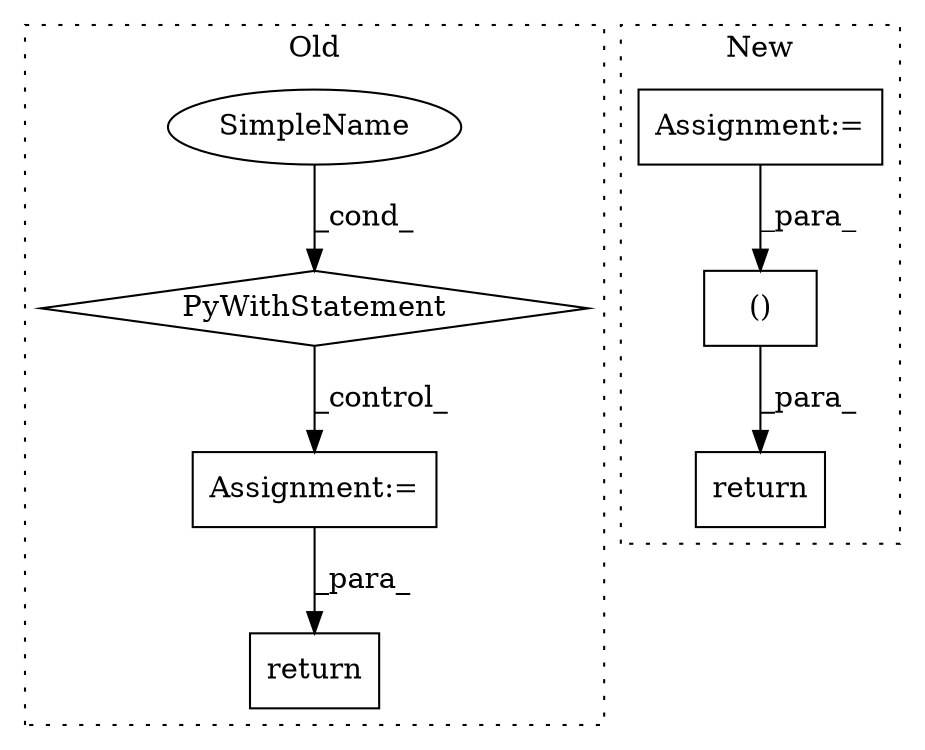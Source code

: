 digraph G {
subgraph cluster0 {
1 [label="PyWithStatement" a="104" s="3597,3622" l="10,2" shape="diamond"];
3 [label="Assignment:=" a="7" s="4307" l="1" shape="box"];
4 [label="SimpleName" a="42" s="" l="" shape="ellipse"];
5 [label="return" a="41" s="4451" l="7" shape="box"];
label = "Old";
style="dotted";
}
subgraph cluster1 {
2 [label="return" a="41" s="4297" l="12" shape="box"];
6 [label="Assignment:=" a="7" s="4270" l="1" shape="box"];
7 [label="()" a="106" s="4309" l="45" shape="box"];
label = "New";
style="dotted";
}
1 -> 3 [label="_control_"];
3 -> 5 [label="_para_"];
4 -> 1 [label="_cond_"];
6 -> 7 [label="_para_"];
7 -> 2 [label="_para_"];
}